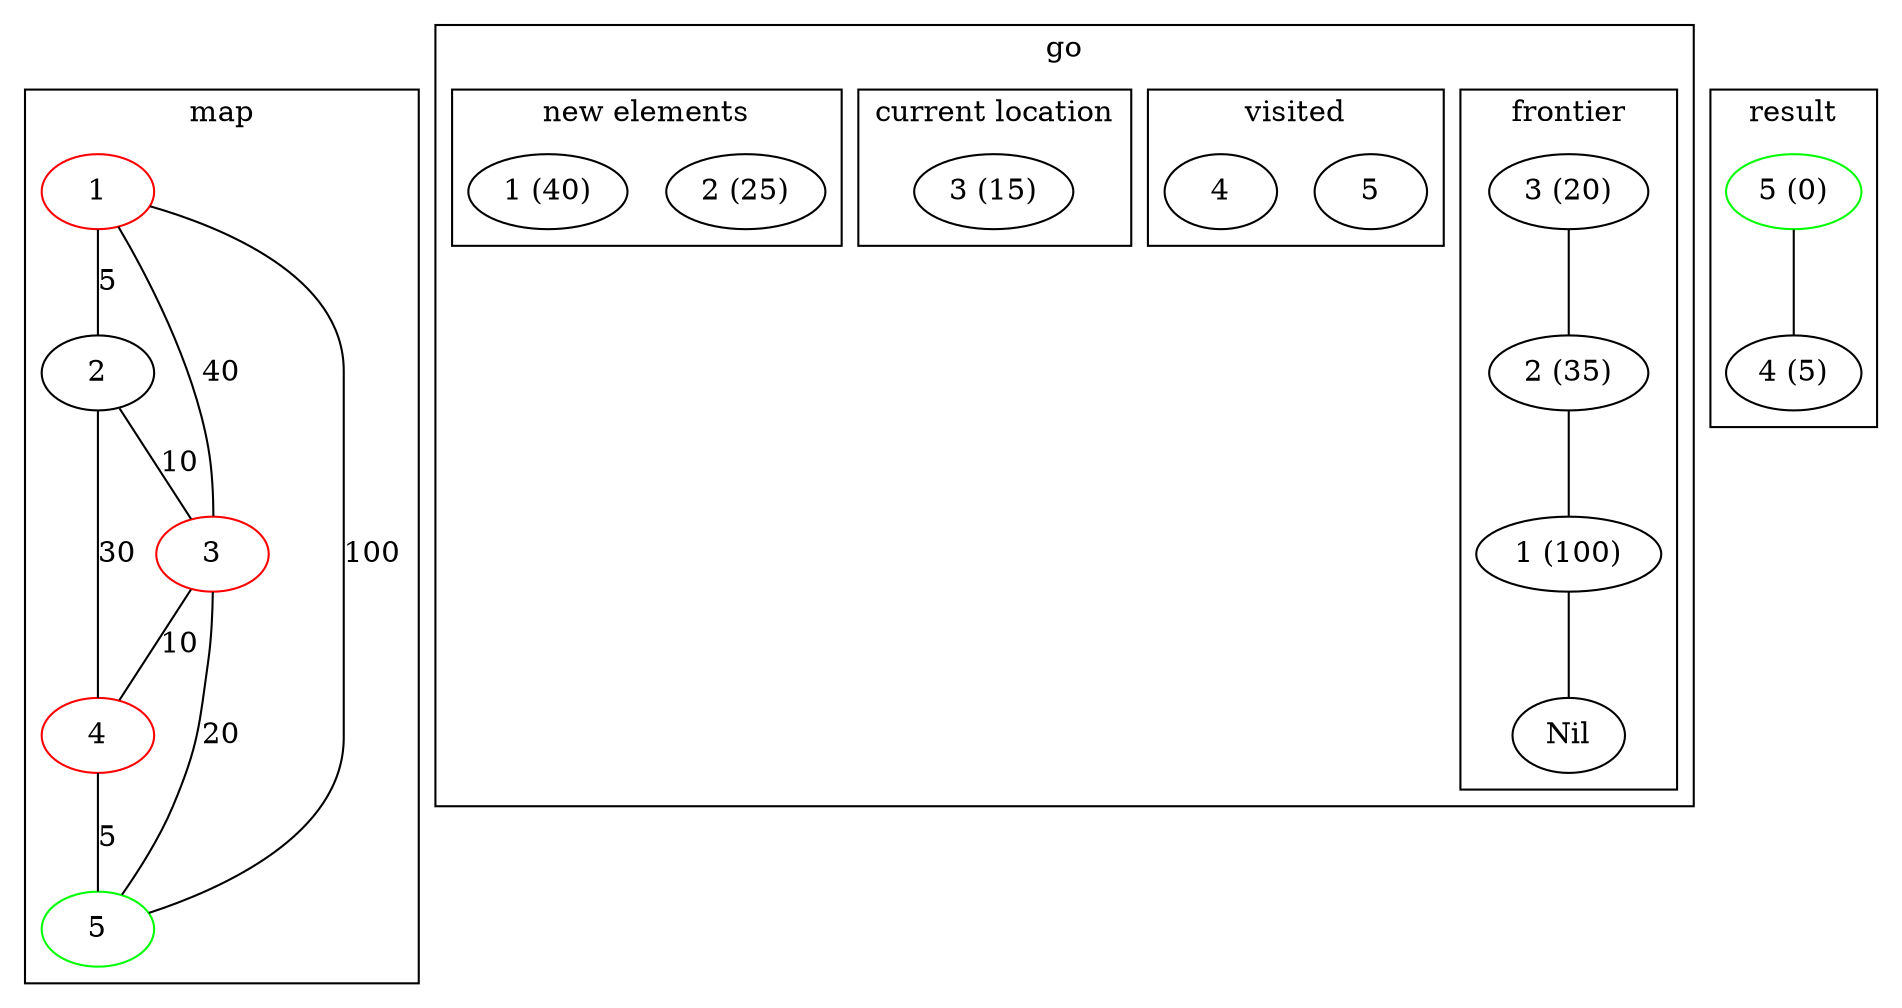 graph {
    subgraph clusterM {
        label="map";
        d1[label=1,color=red]
        d2[label=2,]
        d3[label=3,color=red]
        d4[label=4,color=red]
        d5[label=5,color=green]
        edge[weight=95,label=5];
        d1 -- d2;
        edge[weight=60,label=40];
        d1 -- d3;
        edge[weight=1,label=100];
        d1 -- d5;
        edge[weight=90,label=10];
        d2 -- d3;
        edge[weight=70,label=30];
        d2 -- d4;
        edge[weight=90,label=10];
        d3 -- d4;
        edge[weight=80,label=20];
        d3 -- d5;
        edge[weight=95,label=5];
        d4 -- d5;
    }
    subgraph cluster1 {
        label="go";
        subgraph cluster0 {
            label="frontier";
            f3[label="3 (20)"];
            f1[label="1 (100)"];
            f32[label="2 (35)"];
            n[label="Nil"];
            f3 --f32 -- f1 -- n;
        }
        subgraph cluster01 {
            label="visited";
            v1[label="5"];
            v4[label="4"];
            v1;
            v4;
        }
        subgraph cluster02 {
            label="current location";
            c34[label="3 (15)"];
        }
        subgraph cluster03 {
            label="new elements";
            n23[label="2 (25)"];
            n31[label="1 (40)"];
        }
    }
    subgraph cluster2 {
        label="result";
        r5[label="5 (0)",color=green];
        r4[label="4 (5)"];
        r5--r4;
    }
}
